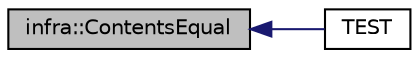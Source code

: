 digraph "infra::ContentsEqual"
{
 // INTERACTIVE_SVG=YES
  edge [fontname="Helvetica",fontsize="10",labelfontname="Helvetica",labelfontsize="10"];
  node [fontname="Helvetica",fontsize="10",shape=record];
  rankdir="LR";
  Node93 [label="infra::ContentsEqual",height=0.2,width=0.4,color="black", fillcolor="grey75", style="filled", fontcolor="black"];
  Node93 -> Node94 [dir="back",color="midnightblue",fontsize="10",style="solid",fontname="Helvetica"];
  Node94 [label="TEST",height=0.2,width=0.4,color="black", fillcolor="white", style="filled",URL="$d9/ddc/_test_memory_range_8cpp.html#ac0a803bf3f80d50c6b7a91a8b71bc50a"];
}
